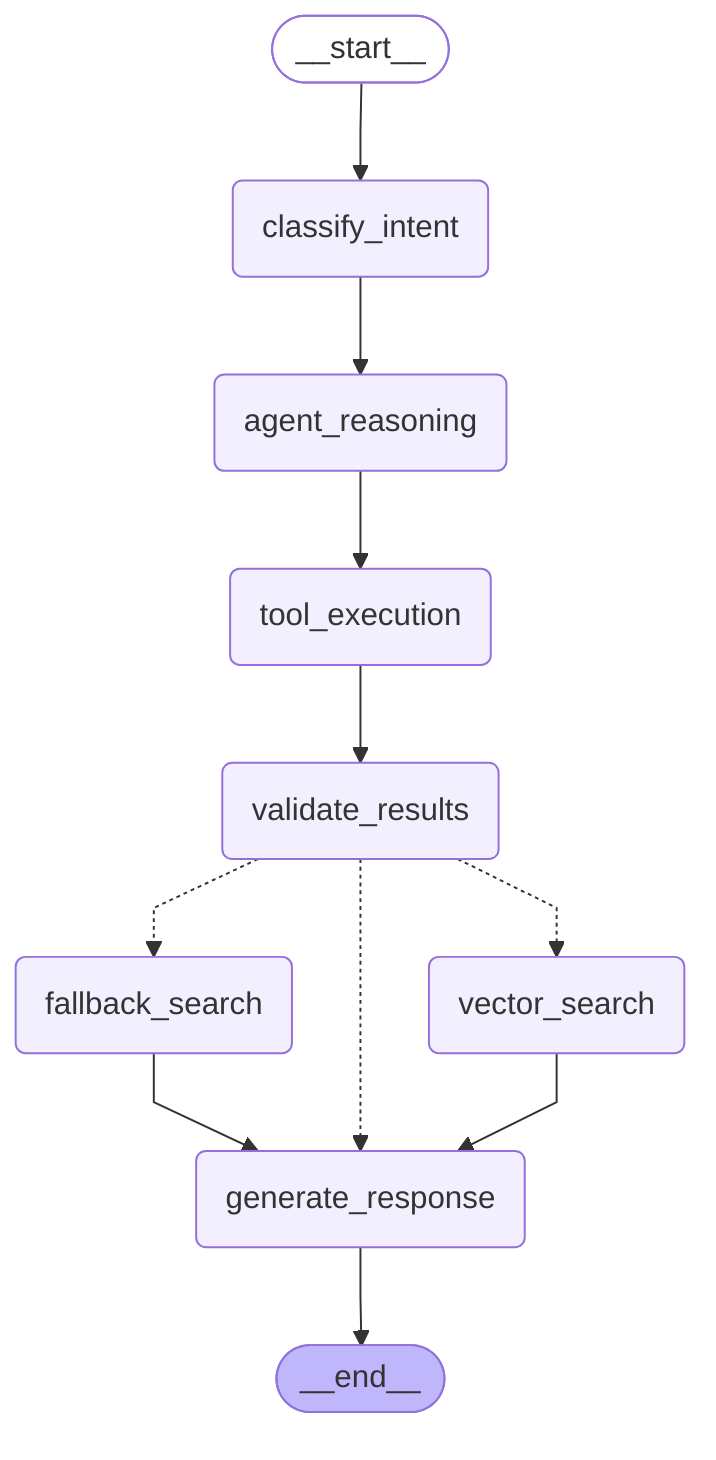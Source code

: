 ---
config:
  flowchart:
    curve: linear
---
graph TD;
	__start__([<p>__start__</p>]):::first
	classify_intent(classify_intent)
	agent_reasoning(agent_reasoning)
	tool_execution(tool_execution)
	validate_results(validate_results)
	vector_search(vector_search)
	fallback_search(fallback_search)
	generate_response(generate_response)
	__end__([<p>__end__</p>]):::last
	__start__ --> classify_intent;
	agent_reasoning --> tool_execution;
	classify_intent --> agent_reasoning;
	fallback_search --> generate_response;
	tool_execution --> validate_results;
	validate_results -.-> fallback_search;
	validate_results -.-> generate_response;
	validate_results -.-> vector_search;
	vector_search --> generate_response;
	generate_response --> __end__;
	classDef default fill:#f2f0ff,line-height:1.2
	classDef first fill-opacity:0
	classDef last fill:#bfb6fc